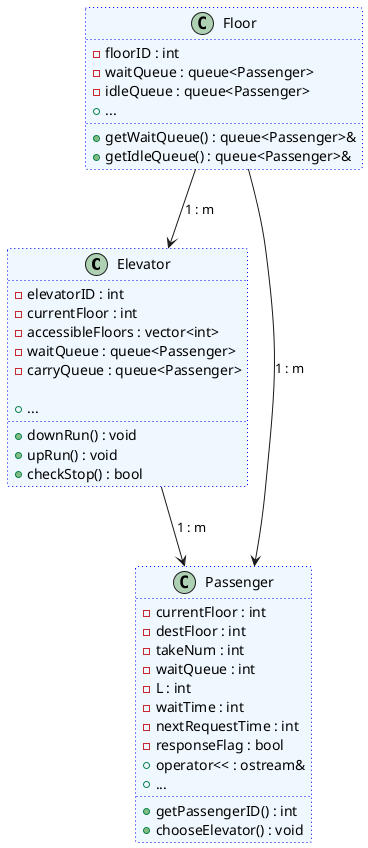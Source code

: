 @startuml Simulator
 
class Elevator #aliceblue ##[dotted]blue {
    -elevatorID : int
    -currentFloor : int
    -accessibleFloors : vector<int>
    -waitQueue : queue<Passenger>
    -carryQueue : queue<Passenger>
    
    +downRun() : void
    +upRun() : void
    +checkStop() : bool
    +...
} 
 

class Floor #aliceblue ##[dotted]blue {
    -floorID : int
    -waitQueue : queue<Passenger>
    -idleQueue : queue<Passenger>  
    +getWaitQueue() : queue<Passenger>&
    +getIdleQueue() : queue<Passenger>&
    +...
} 

class Passenger #aliceblue ##[dotted]blue {
    -currentFloor : int
    -destFloor : int
    -takeNum : int
    -waitQueue : int
    -L : int
    -waitTime : int
    -nextRequestTime : int
    -responseFlag : bool
    +getPassengerID() : int
    +chooseElevator() : void
    +operator<< : ostream&
    +...
}

Floor -->  Elevator: "1 : m"
Elevator --> Passenger : "1 : m"
Floor --> Passenger : "1 : m"
@enduml
